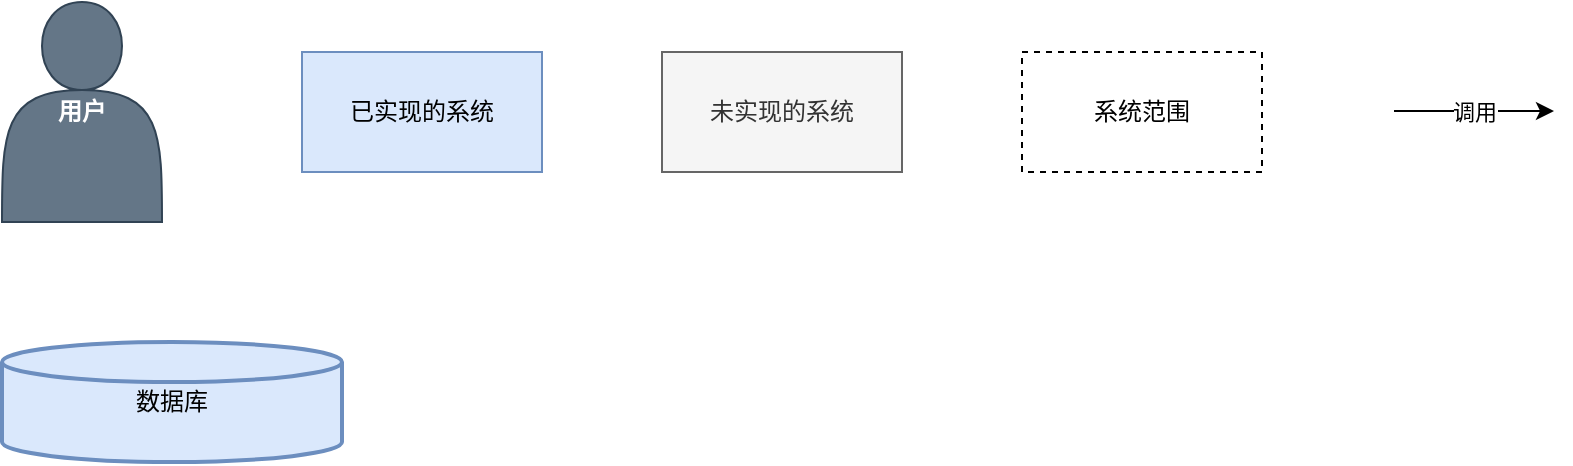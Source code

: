 <mxfile version="14.9.2" type="github">
  <diagram id="g2yPmT7MQt7GzCPcFH7Z" name="第 1 页">
    <mxGraphModel dx="1038" dy="536" grid="1" gridSize="10" guides="1" tooltips="1" connect="1" arrows="1" fold="1" page="1" pageScale="1" pageWidth="827" pageHeight="1169" math="0" shadow="0">
      <root>
        <mxCell id="0" />
        <mxCell id="1" parent="0" />
        <mxCell id="Ok9lzhFIB3tagr9eqbKH-2" value="已实现的系统" style="rounded=0;whiteSpace=wrap;html=1;fillColor=#dae8fc;strokeColor=#6c8ebf;" parent="1" vertex="1">
          <mxGeometry x="180" y="45" width="120" height="60" as="geometry" />
        </mxCell>
        <mxCell id="Ok9lzhFIB3tagr9eqbKH-3" value="&lt;b&gt;用户&lt;/b&gt;" style="shape=actor;whiteSpace=wrap;html=1;fillColor=#647687;strokeColor=#314354;fontColor=#ffffff;" parent="1" vertex="1">
          <mxGeometry x="30" y="20" width="80" height="110" as="geometry" />
        </mxCell>
        <mxCell id="Ok9lzhFIB3tagr9eqbKH-4" value="未实现的系统" style="rounded=0;whiteSpace=wrap;html=1;fillColor=#f5f5f5;strokeColor=#666666;fontColor=#333333;" parent="1" vertex="1">
          <mxGeometry x="360" y="45" width="120" height="60" as="geometry" />
        </mxCell>
        <mxCell id="Ok9lzhFIB3tagr9eqbKH-5" value="系统范围" style="rounded=0;whiteSpace=wrap;html=1;fillColor=#FFFFFF;dashed=1;" parent="1" vertex="1">
          <mxGeometry x="540" y="45" width="120" height="60" as="geometry" />
        </mxCell>
        <mxCell id="Ok9lzhFIB3tagr9eqbKH-7" value="调用" style="endArrow=classic;html=1;" parent="1" edge="1">
          <mxGeometry width="50" height="50" relative="1" as="geometry">
            <mxPoint x="726" y="74.5" as="sourcePoint" />
            <mxPoint x="806" y="74.5" as="targetPoint" />
          </mxGeometry>
        </mxCell>
        <mxCell id="CYCi7xAyzE8VpTctlMBN-1" value="数据库" style="strokeWidth=2;html=1;shape=mxgraph.flowchart.database;whiteSpace=wrap;fillColor=#dae8fc;strokeColor=#6c8ebf;" vertex="1" parent="1">
          <mxGeometry x="30" y="190" width="170" height="60" as="geometry" />
        </mxCell>
      </root>
    </mxGraphModel>
  </diagram>
</mxfile>
